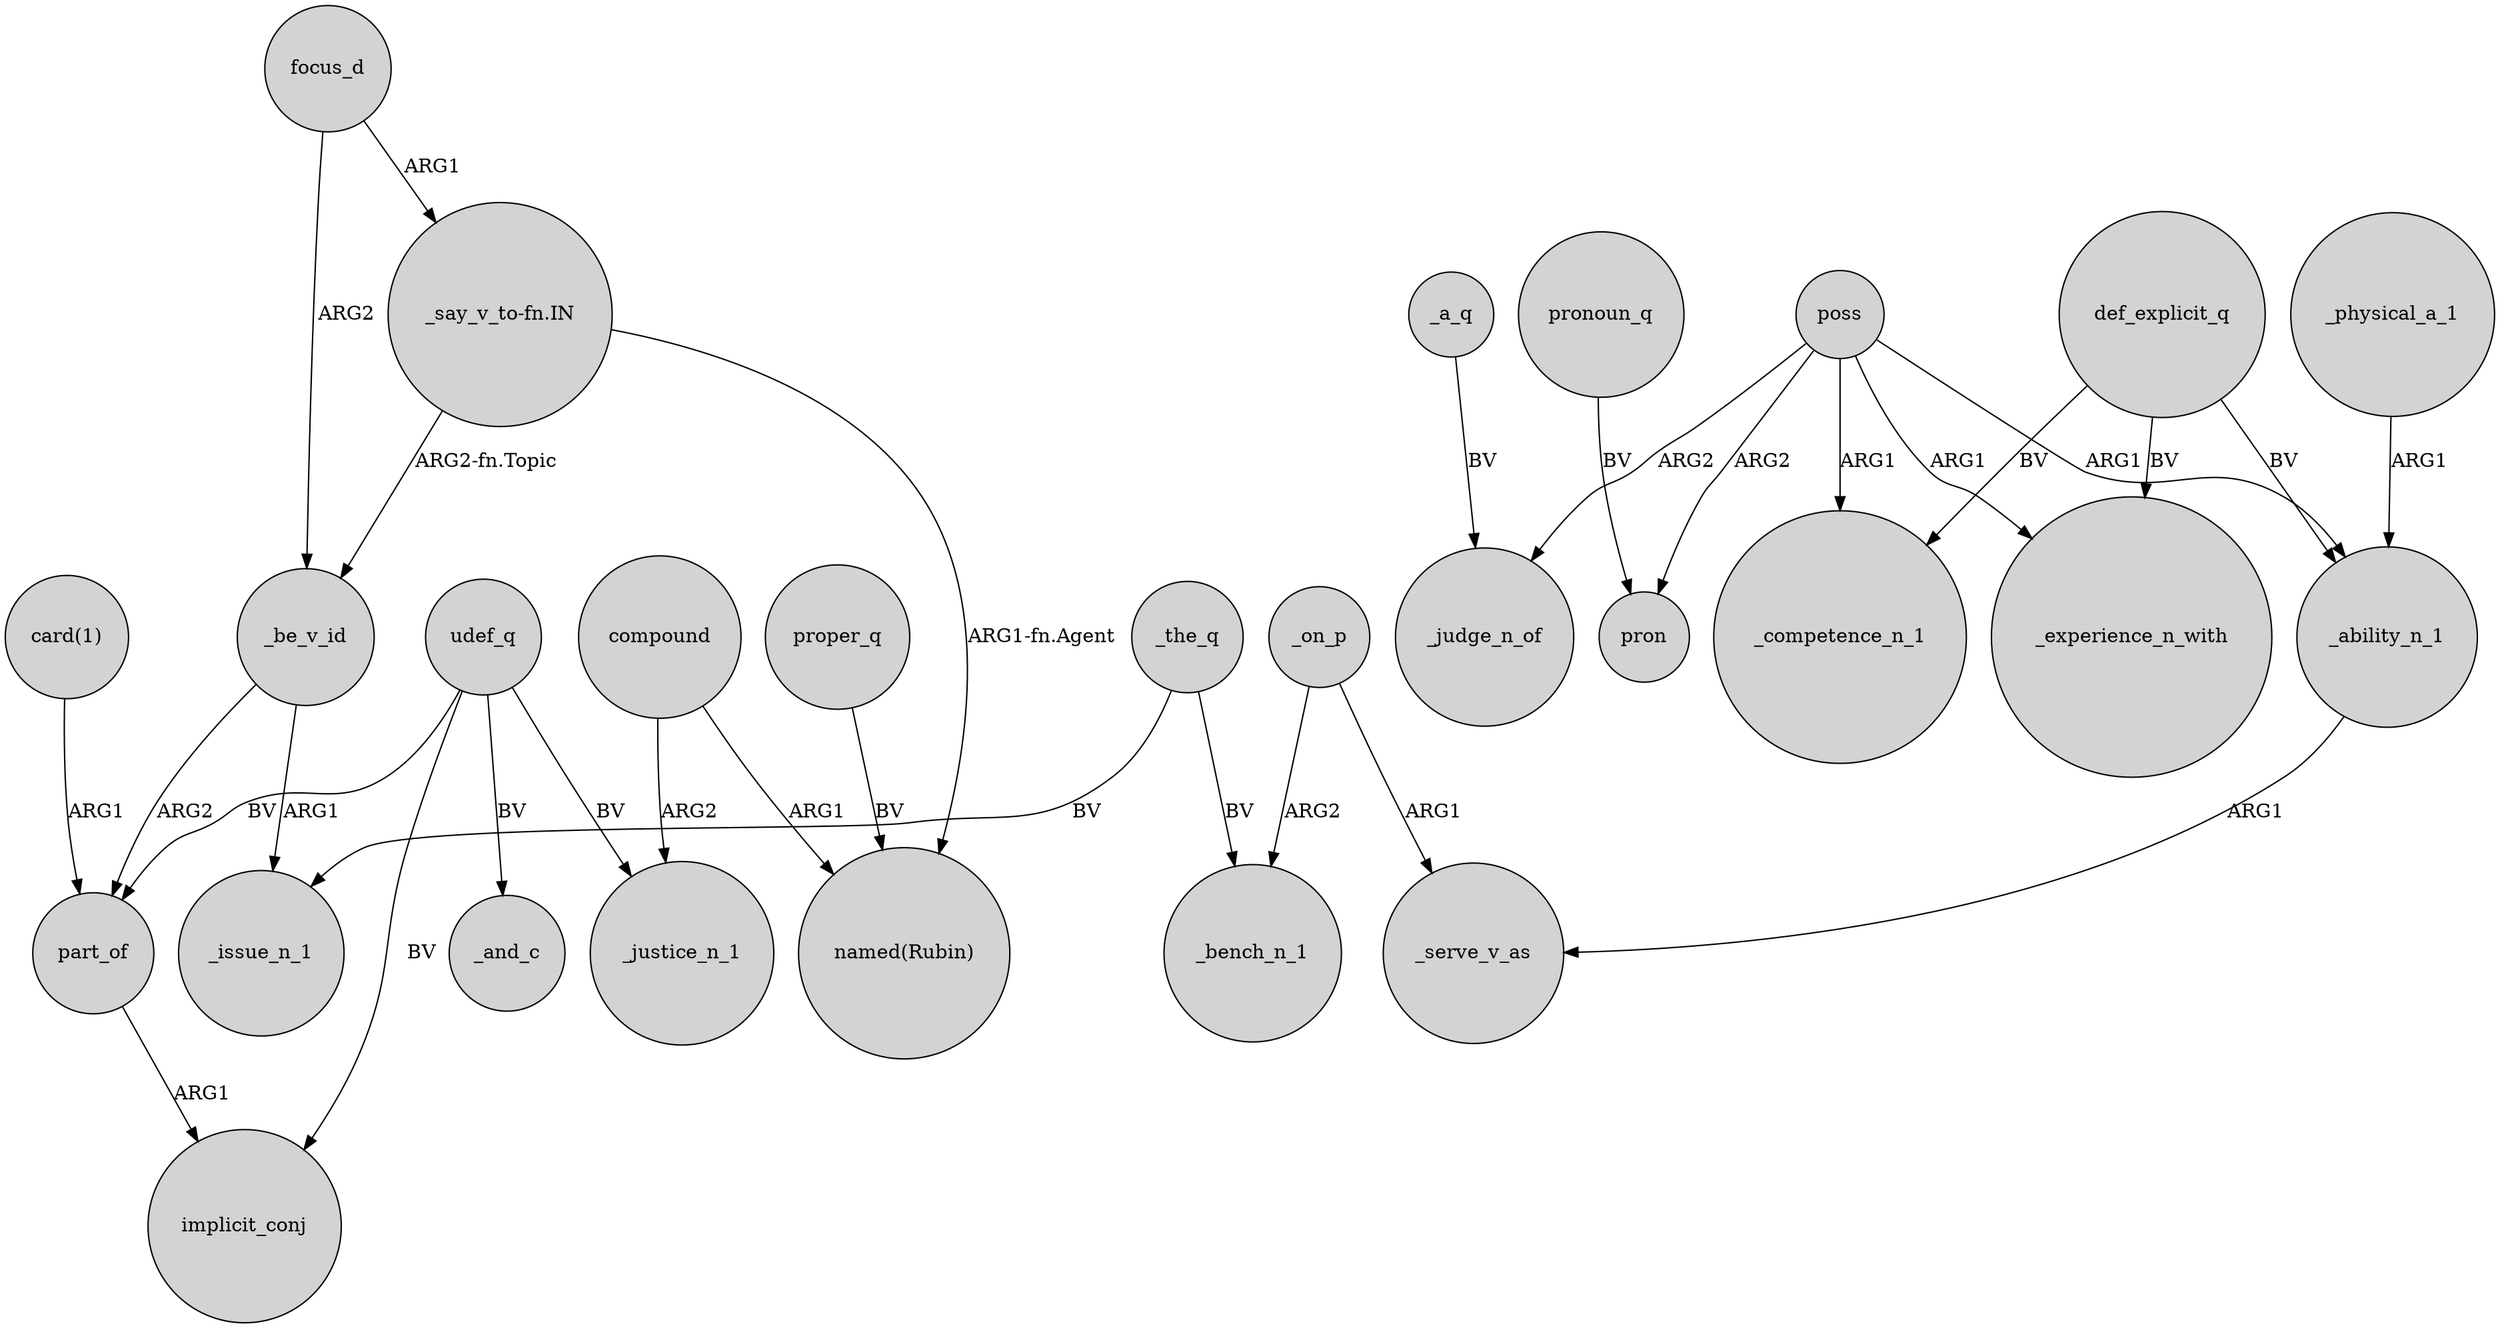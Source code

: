 digraph {
	node [shape=circle style=filled]
	focus_d -> _be_v_id [label=ARG2]
	_the_q -> _bench_n_1 [label=BV]
	udef_q -> part_of [label=BV]
	poss -> pron [label=ARG2]
	proper_q -> "named(Rubin)" [label=BV]
	_be_v_id -> _issue_n_1 [label=ARG1]
	_physical_a_1 -> _ability_n_1 [label=ARG1]
	_the_q -> _issue_n_1 [label=BV]
	compound -> "named(Rubin)" [label=ARG1]
	udef_q -> implicit_conj [label=BV]
	focus_d -> "_say_v_to-fn.IN" [label=ARG1]
	_on_p -> _serve_v_as [label=ARG1]
	"_say_v_to-fn.IN" -> _be_v_id [label="ARG2-fn.Topic"]
	poss -> _competence_n_1 [label=ARG1]
	_a_q -> _judge_n_of [label=BV]
	def_explicit_q -> _experience_n_with [label=BV]
	poss -> _ability_n_1 [label=ARG1]
	def_explicit_q -> _ability_n_1 [label=BV]
	pronoun_q -> pron [label=BV]
	"_say_v_to-fn.IN" -> "named(Rubin)" [label="ARG1-fn.Agent"]
	_on_p -> _bench_n_1 [label=ARG2]
	part_of -> implicit_conj [label=ARG1]
	"card(1)" -> part_of [label=ARG1]
	poss -> _judge_n_of [label=ARG2]
	udef_q -> _justice_n_1 [label=BV]
	def_explicit_q -> _competence_n_1 [label=BV]
	compound -> _justice_n_1 [label=ARG2]
	_be_v_id -> part_of [label=ARG2]
	udef_q -> _and_c [label=BV]
	_ability_n_1 -> _serve_v_as [label=ARG1]
	poss -> _experience_n_with [label=ARG1]
}
